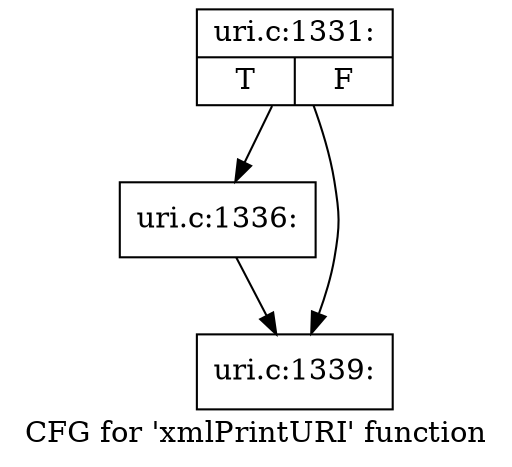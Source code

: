 digraph "CFG for 'xmlPrintURI' function" {
	label="CFG for 'xmlPrintURI' function";

	Node0x482d590 [shape=record,label="{uri.c:1331:|{<s0>T|<s1>F}}"];
	Node0x482d590 -> Node0x48325a0;
	Node0x482d590 -> Node0x48325f0;
	Node0x48325a0 [shape=record,label="{uri.c:1336:}"];
	Node0x48325a0 -> Node0x48325f0;
	Node0x48325f0 [shape=record,label="{uri.c:1339:}"];
}
